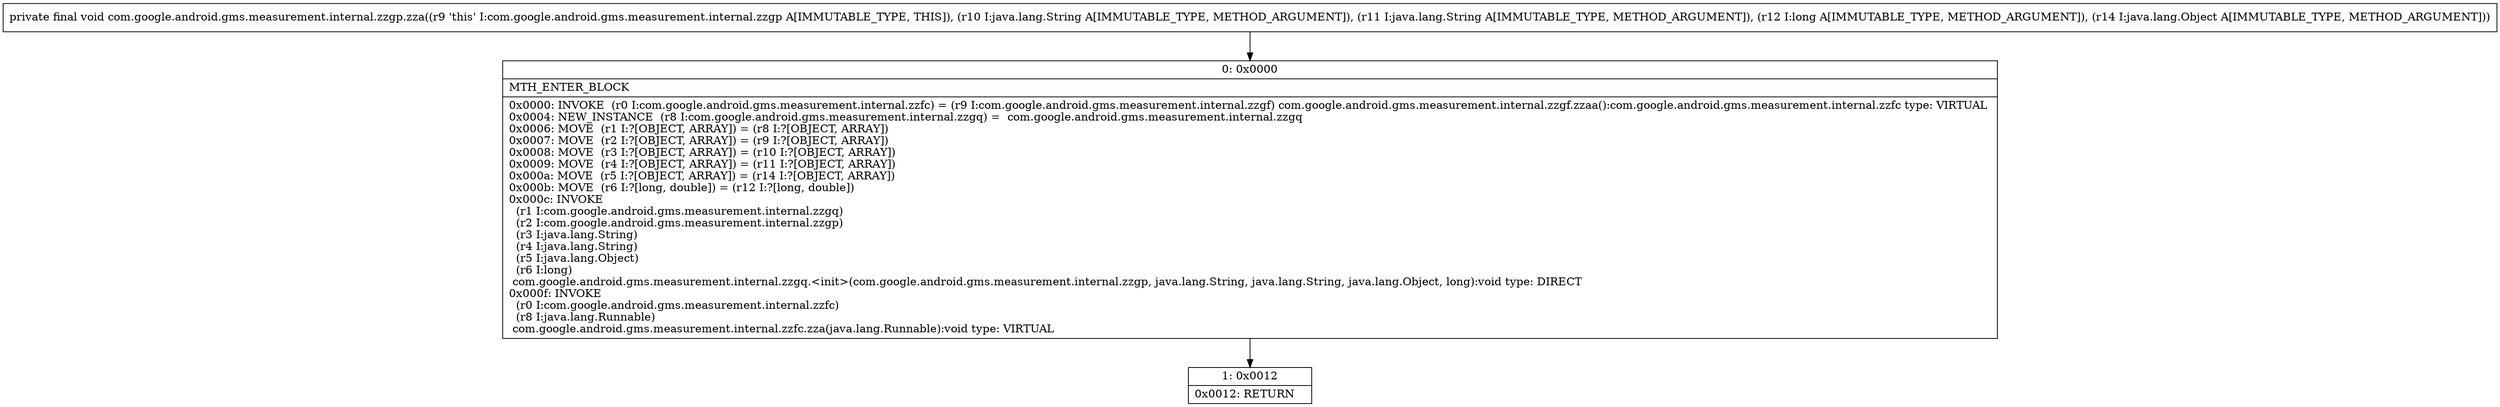 digraph "CFG forcom.google.android.gms.measurement.internal.zzgp.zza(Ljava\/lang\/String;Ljava\/lang\/String;JLjava\/lang\/Object;)V" {
Node_0 [shape=record,label="{0\:\ 0x0000|MTH_ENTER_BLOCK\l|0x0000: INVOKE  (r0 I:com.google.android.gms.measurement.internal.zzfc) = (r9 I:com.google.android.gms.measurement.internal.zzgf) com.google.android.gms.measurement.internal.zzgf.zzaa():com.google.android.gms.measurement.internal.zzfc type: VIRTUAL \l0x0004: NEW_INSTANCE  (r8 I:com.google.android.gms.measurement.internal.zzgq) =  com.google.android.gms.measurement.internal.zzgq \l0x0006: MOVE  (r1 I:?[OBJECT, ARRAY]) = (r8 I:?[OBJECT, ARRAY]) \l0x0007: MOVE  (r2 I:?[OBJECT, ARRAY]) = (r9 I:?[OBJECT, ARRAY]) \l0x0008: MOVE  (r3 I:?[OBJECT, ARRAY]) = (r10 I:?[OBJECT, ARRAY]) \l0x0009: MOVE  (r4 I:?[OBJECT, ARRAY]) = (r11 I:?[OBJECT, ARRAY]) \l0x000a: MOVE  (r5 I:?[OBJECT, ARRAY]) = (r14 I:?[OBJECT, ARRAY]) \l0x000b: MOVE  (r6 I:?[long, double]) = (r12 I:?[long, double]) \l0x000c: INVOKE  \l  (r1 I:com.google.android.gms.measurement.internal.zzgq)\l  (r2 I:com.google.android.gms.measurement.internal.zzgp)\l  (r3 I:java.lang.String)\l  (r4 I:java.lang.String)\l  (r5 I:java.lang.Object)\l  (r6 I:long)\l com.google.android.gms.measurement.internal.zzgq.\<init\>(com.google.android.gms.measurement.internal.zzgp, java.lang.String, java.lang.String, java.lang.Object, long):void type: DIRECT \l0x000f: INVOKE  \l  (r0 I:com.google.android.gms.measurement.internal.zzfc)\l  (r8 I:java.lang.Runnable)\l com.google.android.gms.measurement.internal.zzfc.zza(java.lang.Runnable):void type: VIRTUAL \l}"];
Node_1 [shape=record,label="{1\:\ 0x0012|0x0012: RETURN   \l}"];
MethodNode[shape=record,label="{private final void com.google.android.gms.measurement.internal.zzgp.zza((r9 'this' I:com.google.android.gms.measurement.internal.zzgp A[IMMUTABLE_TYPE, THIS]), (r10 I:java.lang.String A[IMMUTABLE_TYPE, METHOD_ARGUMENT]), (r11 I:java.lang.String A[IMMUTABLE_TYPE, METHOD_ARGUMENT]), (r12 I:long A[IMMUTABLE_TYPE, METHOD_ARGUMENT]), (r14 I:java.lang.Object A[IMMUTABLE_TYPE, METHOD_ARGUMENT])) }"];
MethodNode -> Node_0;
Node_0 -> Node_1;
}

